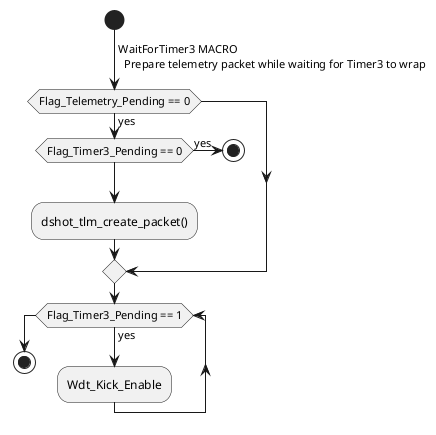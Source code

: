 @startuml 
start
->WaitForTimer3 MACRO
  Prepare telemetry packet while waiting for Timer3 to wrap;
if (Flag_Telemetry_Pending == 0) then (yes)
  if (Flag_Timer3_Pending == 0) then (yes)
    stop
  endif
  :dshot_tlm_create_packet();
endif
while (Flag_Timer3_Pending == 1) is (yes)
  :Wdt_Kick_Enable;
endwhile
stop
@enduml


